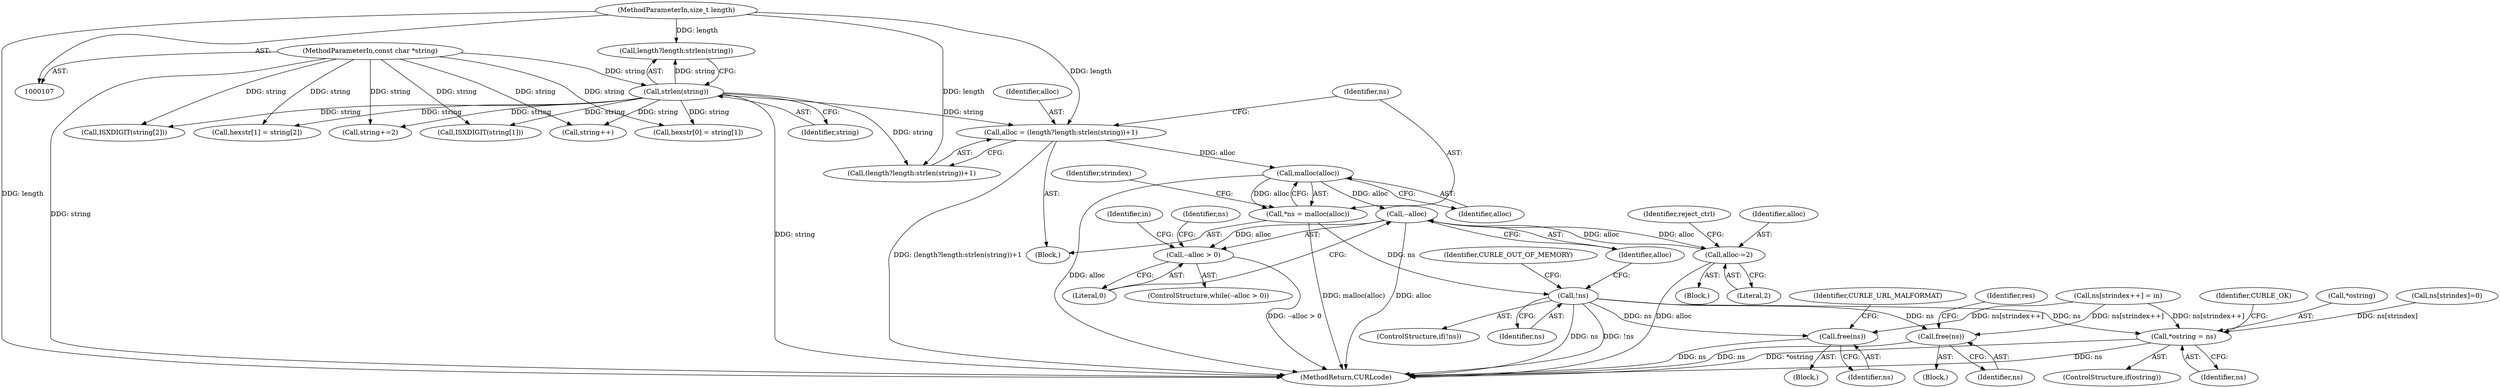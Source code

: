 digraph "0_curl_75ca568fa1c19de4c5358fed246686de8467c238_0@API" {
"1000128" [label="(Call,malloc(alloc))"];
"1000116" [label="(Call,alloc = (length?length:strlen(string))+1)"];
"1000110" [label="(MethodParameterIn,size_t length)"];
"1000122" [label="(Call,strlen(string))"];
"1000109" [label="(MethodParameterIn,const char *string)"];
"1000126" [label="(Call,*ns = malloc(alloc))"];
"1000138" [label="(Call,!ns)"];
"1000209" [label="(Call,free(ns))"];
"1000226" [label="(Call,free(ns))"];
"1000251" [label="(Call,*ostring = ns)"];
"1000144" [label="(Call,--alloc)"];
"1000143" [label="(Call,--alloc > 0)"];
"1000216" [label="(Call,alloc-=2)"];
"1000146" [label="(Literal,0)"];
"1000254" [label="(Identifier,ns)"];
"1000122" [label="(Call,strlen(string))"];
"1000139" [label="(Identifier,ns)"];
"1000176" [label="(Call,hexstr[1] = string[2])"];
"1000230" [label="(Call,ns[strindex++] = in)"];
"1000229" [label="(Identifier,CURLE_URL_MALFORMAT)"];
"1000169" [label="(Call,hexstr[0] = string[1])"];
"1000116" [label="(Call,alloc = (length?length:strlen(string))+1)"];
"1000251" [label="(Call,*ostring = ns)"];
"1000114" [label="(Block,)"];
"1000227" [label="(Identifier,ns)"];
"1000126" [label="(Call,*ns = malloc(alloc))"];
"1000166" [label="(Block,)"];
"1000144" [label="(Call,--alloc)"];
"1000218" [label="(Literal,2)"];
"1000256" [label="(Identifier,CURLE_OK)"];
"1000118" [label="(Call,(length?length:strlen(string))+1)"];
"1000128" [label="(Call,malloc(alloc))"];
"1000213" [label="(Call,string+=2)"];
"1000158" [label="(Call,ISXDIGIT(string[1]))"];
"1000249" [label="(ControlStructure,if(ostring))"];
"1000252" [label="(Call,*ostring)"];
"1000225" [label="(Block,)"];
"1000133" [label="(Identifier,strindex)"];
"1000221" [label="(Identifier,reject_ctrl)"];
"1000208" [label="(Block,)"];
"1000209" [label="(Call,free(ns))"];
"1000109" [label="(MethodParameterIn,const char *string)"];
"1000226" [label="(Call,free(ns))"];
"1000110" [label="(MethodParameterIn,size_t length)"];
"1000210" [label="(Identifier,ns)"];
"1000236" [label="(Call,string++)"];
"1000138" [label="(Call,!ns)"];
"1000129" [label="(Identifier,alloc)"];
"1000137" [label="(ControlStructure,if(!ns))"];
"1000162" [label="(Call,ISXDIGIT(string[2]))"];
"1000212" [label="(Identifier,res)"];
"1000149" [label="(Identifier,in)"];
"1000143" [label="(Call,--alloc > 0)"];
"1000240" [label="(Identifier,ns)"];
"1000217" [label="(Identifier,alloc)"];
"1000142" [label="(ControlStructure,while(--alloc > 0))"];
"1000123" [label="(Identifier,string)"];
"1000216" [label="(Call,alloc-=2)"];
"1000127" [label="(Identifier,ns)"];
"1000238" [label="(Call,ns[strindex]=0)"];
"1000141" [label="(Identifier,CURLE_OUT_OF_MEMORY)"];
"1000117" [label="(Identifier,alloc)"];
"1000257" [label="(MethodReturn,CURLcode)"];
"1000119" [label="(Call,length?length:strlen(string))"];
"1000145" [label="(Identifier,alloc)"];
"1000128" -> "1000126"  [label="AST: "];
"1000128" -> "1000129"  [label="CFG: "];
"1000129" -> "1000128"  [label="AST: "];
"1000126" -> "1000128"  [label="CFG: "];
"1000128" -> "1000257"  [label="DDG: alloc"];
"1000128" -> "1000126"  [label="DDG: alloc"];
"1000116" -> "1000128"  [label="DDG: alloc"];
"1000128" -> "1000144"  [label="DDG: alloc"];
"1000116" -> "1000114"  [label="AST: "];
"1000116" -> "1000118"  [label="CFG: "];
"1000117" -> "1000116"  [label="AST: "];
"1000118" -> "1000116"  [label="AST: "];
"1000127" -> "1000116"  [label="CFG: "];
"1000116" -> "1000257"  [label="DDG: (length?length:strlen(string))+1"];
"1000110" -> "1000116"  [label="DDG: length"];
"1000122" -> "1000116"  [label="DDG: string"];
"1000110" -> "1000107"  [label="AST: "];
"1000110" -> "1000257"  [label="DDG: length"];
"1000110" -> "1000118"  [label="DDG: length"];
"1000110" -> "1000119"  [label="DDG: length"];
"1000122" -> "1000119"  [label="AST: "];
"1000122" -> "1000123"  [label="CFG: "];
"1000123" -> "1000122"  [label="AST: "];
"1000119" -> "1000122"  [label="CFG: "];
"1000122" -> "1000257"  [label="DDG: string"];
"1000122" -> "1000118"  [label="DDG: string"];
"1000122" -> "1000119"  [label="DDG: string"];
"1000109" -> "1000122"  [label="DDG: string"];
"1000122" -> "1000158"  [label="DDG: string"];
"1000122" -> "1000162"  [label="DDG: string"];
"1000122" -> "1000169"  [label="DDG: string"];
"1000122" -> "1000176"  [label="DDG: string"];
"1000122" -> "1000213"  [label="DDG: string"];
"1000122" -> "1000236"  [label="DDG: string"];
"1000109" -> "1000107"  [label="AST: "];
"1000109" -> "1000257"  [label="DDG: string"];
"1000109" -> "1000158"  [label="DDG: string"];
"1000109" -> "1000162"  [label="DDG: string"];
"1000109" -> "1000169"  [label="DDG: string"];
"1000109" -> "1000176"  [label="DDG: string"];
"1000109" -> "1000213"  [label="DDG: string"];
"1000109" -> "1000236"  [label="DDG: string"];
"1000126" -> "1000114"  [label="AST: "];
"1000127" -> "1000126"  [label="AST: "];
"1000133" -> "1000126"  [label="CFG: "];
"1000126" -> "1000257"  [label="DDG: malloc(alloc)"];
"1000126" -> "1000138"  [label="DDG: ns"];
"1000138" -> "1000137"  [label="AST: "];
"1000138" -> "1000139"  [label="CFG: "];
"1000139" -> "1000138"  [label="AST: "];
"1000141" -> "1000138"  [label="CFG: "];
"1000145" -> "1000138"  [label="CFG: "];
"1000138" -> "1000257"  [label="DDG: ns"];
"1000138" -> "1000257"  [label="DDG: !ns"];
"1000138" -> "1000209"  [label="DDG: ns"];
"1000138" -> "1000226"  [label="DDG: ns"];
"1000138" -> "1000251"  [label="DDG: ns"];
"1000209" -> "1000208"  [label="AST: "];
"1000209" -> "1000210"  [label="CFG: "];
"1000210" -> "1000209"  [label="AST: "];
"1000212" -> "1000209"  [label="CFG: "];
"1000209" -> "1000257"  [label="DDG: ns"];
"1000230" -> "1000209"  [label="DDG: ns[strindex++]"];
"1000226" -> "1000225"  [label="AST: "];
"1000226" -> "1000227"  [label="CFG: "];
"1000227" -> "1000226"  [label="AST: "];
"1000229" -> "1000226"  [label="CFG: "];
"1000226" -> "1000257"  [label="DDG: ns"];
"1000230" -> "1000226"  [label="DDG: ns[strindex++]"];
"1000251" -> "1000249"  [label="AST: "];
"1000251" -> "1000254"  [label="CFG: "];
"1000252" -> "1000251"  [label="AST: "];
"1000254" -> "1000251"  [label="AST: "];
"1000256" -> "1000251"  [label="CFG: "];
"1000251" -> "1000257"  [label="DDG: ns"];
"1000251" -> "1000257"  [label="DDG: *ostring"];
"1000238" -> "1000251"  [label="DDG: ns[strindex]"];
"1000230" -> "1000251"  [label="DDG: ns[strindex++]"];
"1000144" -> "1000143"  [label="AST: "];
"1000144" -> "1000145"  [label="CFG: "];
"1000145" -> "1000144"  [label="AST: "];
"1000146" -> "1000144"  [label="CFG: "];
"1000144" -> "1000257"  [label="DDG: alloc"];
"1000144" -> "1000143"  [label="DDG: alloc"];
"1000216" -> "1000144"  [label="DDG: alloc"];
"1000144" -> "1000216"  [label="DDG: alloc"];
"1000143" -> "1000142"  [label="AST: "];
"1000143" -> "1000146"  [label="CFG: "];
"1000146" -> "1000143"  [label="AST: "];
"1000149" -> "1000143"  [label="CFG: "];
"1000240" -> "1000143"  [label="CFG: "];
"1000143" -> "1000257"  [label="DDG: --alloc > 0"];
"1000216" -> "1000166"  [label="AST: "];
"1000216" -> "1000218"  [label="CFG: "];
"1000217" -> "1000216"  [label="AST: "];
"1000218" -> "1000216"  [label="AST: "];
"1000221" -> "1000216"  [label="CFG: "];
"1000216" -> "1000257"  [label="DDG: alloc"];
}
